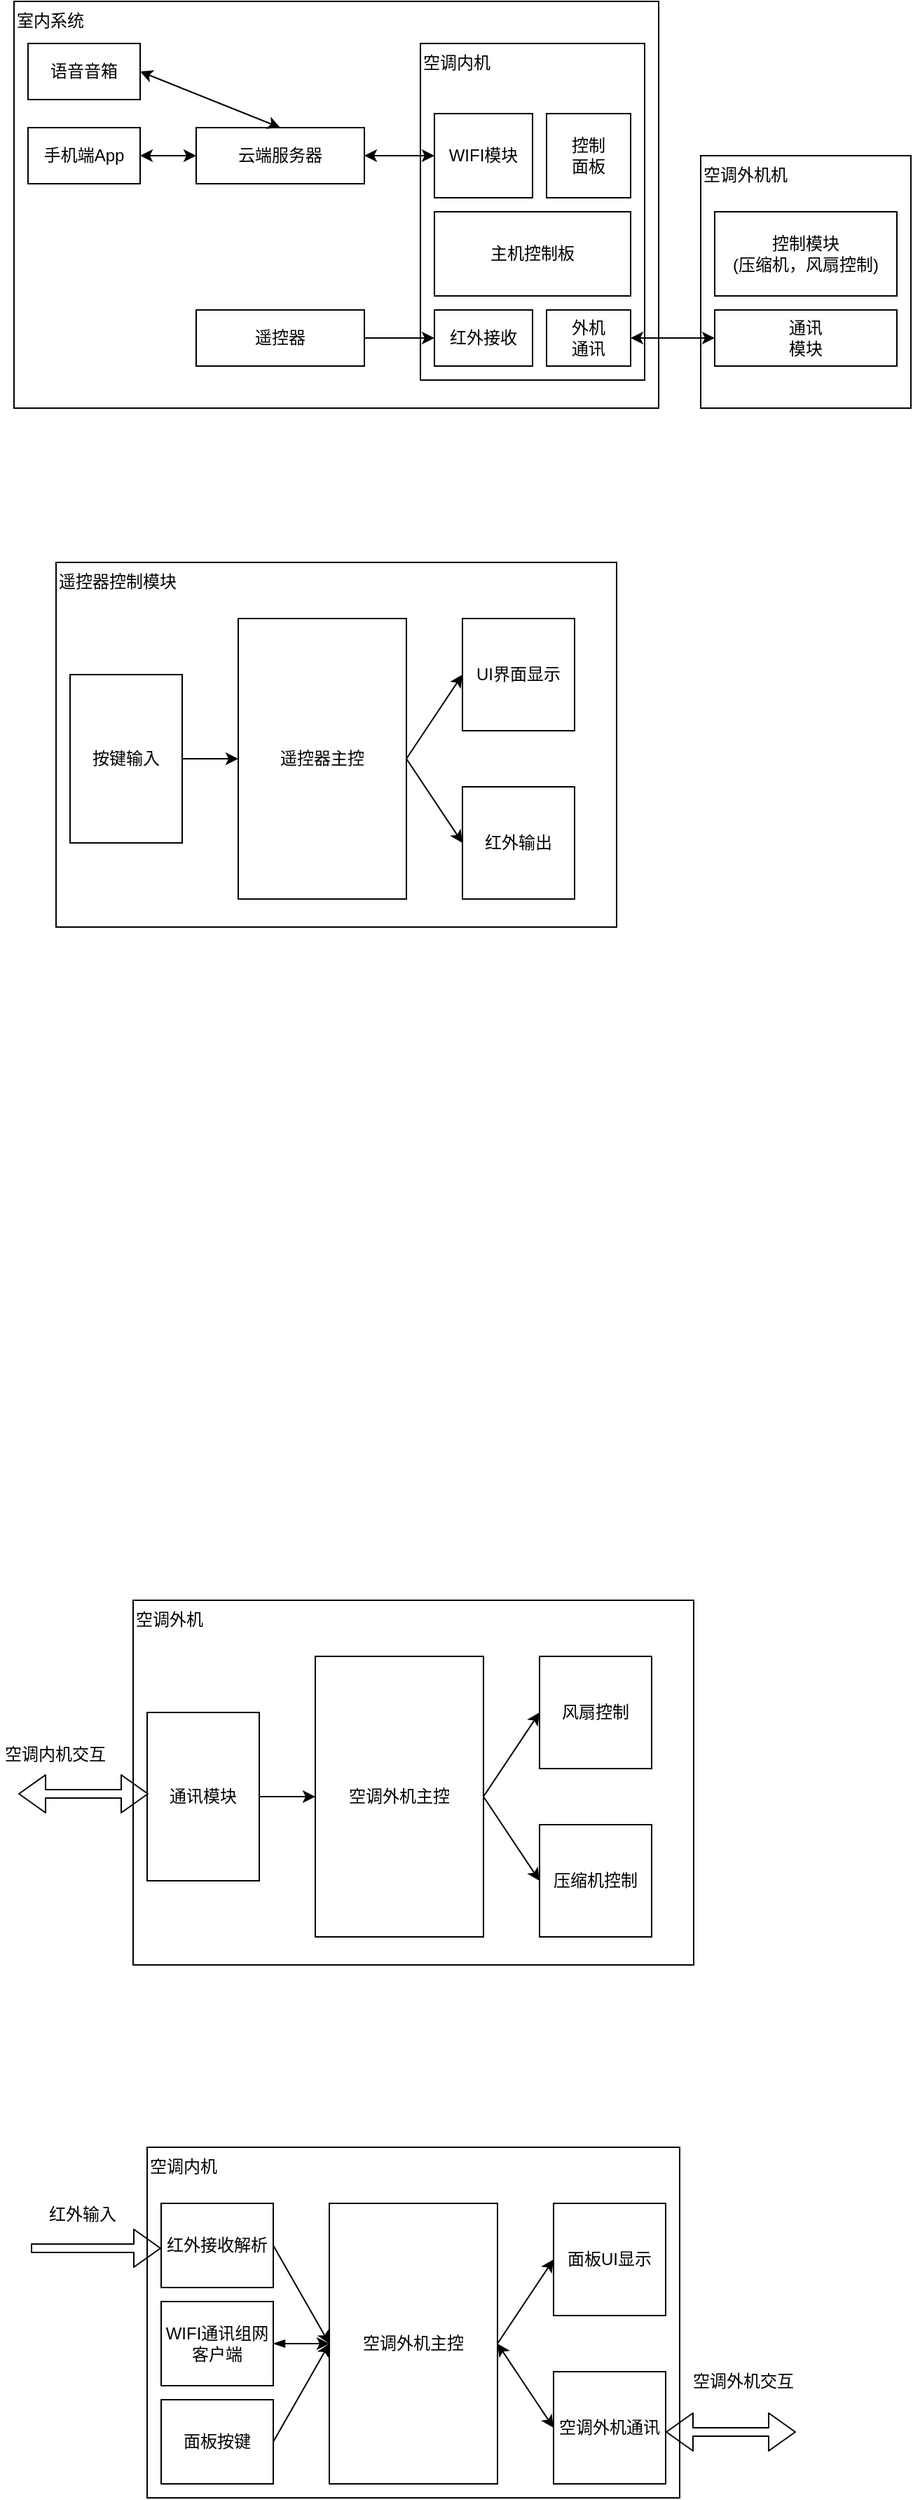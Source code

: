 <mxfile>
    <diagram id="rQunGOh2trCgD830Ix4a" name="example">
        <mxGraphModel dx="960" dy="308" grid="1" gridSize="10" guides="1" tooltips="1" connect="1" arrows="1" fold="1" page="1" pageScale="1" pageWidth="850" pageHeight="1100" math="0" shadow="0">
            <root>
                <mxCell id="0"/>
                <mxCell id="1" parent="0"/>
                <mxCell id="2" value="遥控器控制模块" style="rounded=0;whiteSpace=wrap;html=1;align=left;verticalAlign=top;" parent="1" vertex="1">
                    <mxGeometry x="150" y="440" width="400" height="260" as="geometry"/>
                </mxCell>
                <mxCell id="3" value="室内系统" style="rounded=0;whiteSpace=wrap;html=1;align=left;verticalAlign=top;" parent="1" vertex="1">
                    <mxGeometry x="120" y="40" width="460" height="290" as="geometry"/>
                </mxCell>
                <mxCell id="4" value="空调内机" style="rounded=0;whiteSpace=wrap;html=1;align=left;horizontal=1;verticalAlign=top;" parent="1" vertex="1">
                    <mxGeometry x="410" y="70" width="160" height="240" as="geometry"/>
                </mxCell>
                <mxCell id="5" value="遥控器" style="rounded=0;whiteSpace=wrap;html=1;" parent="1" vertex="1">
                    <mxGeometry x="250" y="260" width="120" height="40" as="geometry"/>
                </mxCell>
                <mxCell id="6" style="edgeStyle=none;html=1;entryX=0;entryY=0.5;entryDx=0;entryDy=0;exitX=1;exitY=0.5;exitDx=0;exitDy=0;startArrow=classic;startFill=1;" parent="1" source="7" target="9" edge="1">
                    <mxGeometry relative="1" as="geometry"/>
                </mxCell>
                <mxCell id="7" value="手机端App" style="rounded=0;whiteSpace=wrap;html=1;" parent="1" vertex="1">
                    <mxGeometry x="130" y="130" width="80" height="40" as="geometry"/>
                </mxCell>
                <mxCell id="8" style="edgeStyle=none;html=1;entryX=0;entryY=0.5;entryDx=0;entryDy=0;exitX=1;exitY=0.5;exitDx=0;exitDy=0;startArrow=classic;startFill=1;" parent="1" source="9" target="13" edge="1">
                    <mxGeometry relative="1" as="geometry"/>
                </mxCell>
                <mxCell id="9" value="云端服务器" style="rounded=0;whiteSpace=wrap;html=1;" parent="1" vertex="1">
                    <mxGeometry x="250" y="130" width="120" height="40" as="geometry"/>
                </mxCell>
                <mxCell id="10" value="" style="endArrow=classic;html=1;exitX=1;exitY=0.5;exitDx=0;exitDy=0;" parent="1" source="5" target="14" edge="1">
                    <mxGeometry width="50" height="50" relative="1" as="geometry">
                        <mxPoint x="330" y="410" as="sourcePoint"/>
                        <mxPoint x="380" y="360" as="targetPoint"/>
                    </mxGeometry>
                </mxCell>
                <mxCell id="11" value="主机控制板" style="rounded=0;whiteSpace=wrap;html=1;" parent="1" vertex="1">
                    <mxGeometry x="420" y="190" width="140" height="60" as="geometry"/>
                </mxCell>
                <mxCell id="12" value="控制&lt;div&gt;面板&lt;/div&gt;" style="rounded=0;whiteSpace=wrap;html=1;" parent="1" vertex="1">
                    <mxGeometry x="500" y="120" width="60" height="60" as="geometry"/>
                </mxCell>
                <mxCell id="13" value="WIFI模块" style="rounded=0;whiteSpace=wrap;html=1;" parent="1" vertex="1">
                    <mxGeometry x="420" y="120" width="70" height="60" as="geometry"/>
                </mxCell>
                <mxCell id="14" value="红外接收" style="rounded=0;whiteSpace=wrap;html=1;" parent="1" vertex="1">
                    <mxGeometry x="420" y="260" width="70" height="40" as="geometry"/>
                </mxCell>
                <mxCell id="15" value="外机&lt;div&gt;通讯&lt;/div&gt;" style="rounded=0;whiteSpace=wrap;html=1;" parent="1" vertex="1">
                    <mxGeometry x="500" y="260" width="60" height="40" as="geometry"/>
                </mxCell>
                <mxCell id="16" style="edgeStyle=none;html=1;entryX=0.5;entryY=0;entryDx=0;entryDy=0;exitX=1;exitY=0.5;exitDx=0;exitDy=0;startArrow=classic;startFill=1;" parent="1" source="17" target="9" edge="1">
                    <mxGeometry relative="1" as="geometry"/>
                </mxCell>
                <mxCell id="17" value="语音音箱" style="rounded=0;whiteSpace=wrap;html=1;" parent="1" vertex="1">
                    <mxGeometry x="130" y="70" width="80" height="40" as="geometry"/>
                </mxCell>
                <mxCell id="18" value="空调外机机" style="rounded=0;whiteSpace=wrap;html=1;align=left;horizontal=1;verticalAlign=top;" parent="1" vertex="1">
                    <mxGeometry x="610" y="150" width="150" height="180" as="geometry"/>
                </mxCell>
                <mxCell id="19" value="&lt;div&gt;通讯&lt;/div&gt;&lt;div&gt;模块&lt;/div&gt;" style="rounded=0;whiteSpace=wrap;html=1;" parent="1" vertex="1">
                    <mxGeometry x="620" y="260" width="130" height="40" as="geometry"/>
                </mxCell>
                <mxCell id="20" value="&lt;div&gt;控制模块&lt;/div&gt;&lt;div&gt;(压缩机，风扇控制)&lt;/div&gt;" style="rounded=0;whiteSpace=wrap;html=1;" parent="1" vertex="1">
                    <mxGeometry x="620" y="190" width="130" height="60" as="geometry"/>
                </mxCell>
                <mxCell id="21" value="" style="endArrow=classic;startArrow=classic;html=1;entryX=0;entryY=0.5;entryDx=0;entryDy=0;exitX=1;exitY=0.5;exitDx=0;exitDy=0;" parent="1" source="15" target="19" edge="1">
                    <mxGeometry width="50" height="50" relative="1" as="geometry">
                        <mxPoint x="460" y="310" as="sourcePoint"/>
                        <mxPoint x="510" y="260" as="targetPoint"/>
                    </mxGeometry>
                </mxCell>
                <mxCell id="22" style="edgeStyle=none;html=1;entryX=0;entryY=0.5;entryDx=0;entryDy=0;exitX=1;exitY=0.5;exitDx=0;exitDy=0;" parent="1" source="24" target="25" edge="1">
                    <mxGeometry relative="1" as="geometry"/>
                </mxCell>
                <mxCell id="23" style="edgeStyle=none;html=1;exitX=1;exitY=0.5;exitDx=0;exitDy=0;entryX=0;entryY=0.5;entryDx=0;entryDy=0;" parent="1" source="24" target="26" edge="1">
                    <mxGeometry relative="1" as="geometry"/>
                </mxCell>
                <mxCell id="24" value="遥控器主控" style="rounded=0;whiteSpace=wrap;html=1;" parent="1" vertex="1">
                    <mxGeometry x="280" y="480" width="120" height="200" as="geometry"/>
                </mxCell>
                <mxCell id="25" value="UI界面显示" style="rounded=0;whiteSpace=wrap;html=1;" parent="1" vertex="1">
                    <mxGeometry x="440" y="480" width="80" height="80" as="geometry"/>
                </mxCell>
                <mxCell id="26" value="红外输出" style="rounded=0;whiteSpace=wrap;html=1;" parent="1" vertex="1">
                    <mxGeometry x="440" y="600" width="80" height="80" as="geometry"/>
                </mxCell>
                <mxCell id="27" style="edgeStyle=none;html=1;" parent="1" source="28" target="24" edge="1">
                    <mxGeometry relative="1" as="geometry"/>
                </mxCell>
                <mxCell id="28" value="按键输入" style="rounded=0;whiteSpace=wrap;html=1;" parent="1" vertex="1">
                    <mxGeometry x="160" y="520" width="80" height="120" as="geometry"/>
                </mxCell>
                <mxCell id="29" value="空调外机" style="rounded=0;whiteSpace=wrap;html=1;align=left;verticalAlign=top;" parent="1" vertex="1">
                    <mxGeometry x="205" y="1180" width="400" height="260" as="geometry"/>
                </mxCell>
                <mxCell id="30" style="edgeStyle=none;html=1;entryX=0;entryY=0.5;entryDx=0;entryDy=0;exitX=1;exitY=0.5;exitDx=0;exitDy=0;" parent="1" source="32" target="33" edge="1">
                    <mxGeometry relative="1" as="geometry"/>
                </mxCell>
                <mxCell id="31" style="edgeStyle=none;html=1;exitX=1;exitY=0.5;exitDx=0;exitDy=0;entryX=0;entryY=0.5;entryDx=0;entryDy=0;" parent="1" source="32" target="34" edge="1">
                    <mxGeometry relative="1" as="geometry"/>
                </mxCell>
                <mxCell id="32" value="空调外机主控" style="rounded=0;whiteSpace=wrap;html=1;" parent="1" vertex="1">
                    <mxGeometry x="335" y="1220" width="120" height="200" as="geometry"/>
                </mxCell>
                <mxCell id="33" value="风扇控制" style="rounded=0;whiteSpace=wrap;html=1;" parent="1" vertex="1">
                    <mxGeometry x="495" y="1220" width="80" height="80" as="geometry"/>
                </mxCell>
                <mxCell id="34" value="压缩机控制" style="rounded=0;whiteSpace=wrap;html=1;" parent="1" vertex="1">
                    <mxGeometry x="495" y="1340" width="80" height="80" as="geometry"/>
                </mxCell>
                <mxCell id="35" style="edgeStyle=none;html=1;" parent="1" source="36" target="32" edge="1">
                    <mxGeometry relative="1" as="geometry"/>
                </mxCell>
                <mxCell id="36" value="通讯模块" style="rounded=0;whiteSpace=wrap;html=1;" parent="1" vertex="1">
                    <mxGeometry x="215" y="1260" width="80" height="120" as="geometry"/>
                </mxCell>
                <mxCell id="37" value="空调内机" style="rounded=0;whiteSpace=wrap;html=1;align=left;verticalAlign=top;" parent="1" vertex="1">
                    <mxGeometry x="215" y="1570" width="380" height="250" as="geometry"/>
                </mxCell>
                <mxCell id="38" style="edgeStyle=none;html=1;entryX=1;entryY=0.5;entryDx=0;entryDy=0;exitX=0;exitY=0.5;exitDx=0;exitDy=0;startArrow=classic;startFill=1;endArrow=none;endFill=0;" parent="1" source="41" target="42" edge="1">
                    <mxGeometry relative="1" as="geometry"/>
                </mxCell>
                <mxCell id="39" style="edgeStyle=none;html=1;exitX=1;exitY=0.5;exitDx=0;exitDy=0;entryX=0;entryY=0.5;entryDx=0;entryDy=0;startArrow=classic;startFill=1;" parent="1" source="41" target="43" edge="1">
                    <mxGeometry relative="1" as="geometry"/>
                </mxCell>
                <mxCell id="40" style="edgeStyle=none;html=1;entryX=0;entryY=0.5;entryDx=0;entryDy=0;" parent="1" target="48" edge="1">
                    <mxGeometry relative="1" as="geometry">
                        <mxPoint x="465" y="1710" as="sourcePoint"/>
                    </mxGeometry>
                </mxCell>
                <mxCell id="41" value="空调外机主控" style="rounded=0;whiteSpace=wrap;html=1;" parent="1" vertex="1">
                    <mxGeometry x="345" y="1610" width="120" height="200" as="geometry"/>
                </mxCell>
                <mxCell id="42" value="红外接收解析" style="rounded=0;whiteSpace=wrap;html=1;" parent="1" vertex="1">
                    <mxGeometry x="225" y="1610" width="80" height="60" as="geometry"/>
                </mxCell>
                <mxCell id="43" value="空调外机通讯" style="rounded=0;whiteSpace=wrap;html=1;" parent="1" vertex="1">
                    <mxGeometry x="505" y="1730" width="80" height="80" as="geometry"/>
                </mxCell>
                <mxCell id="44" style="edgeStyle=none;html=1;entryX=0;entryY=0.5;entryDx=0;entryDy=0;startArrow=blockThin;startFill=1;" parent="1" source="45" target="41" edge="1">
                    <mxGeometry relative="1" as="geometry"/>
                </mxCell>
                <mxCell id="45" value="WIFI通讯组网客户端" style="rounded=0;whiteSpace=wrap;html=1;" parent="1" vertex="1">
                    <mxGeometry x="225" y="1680" width="80" height="60" as="geometry"/>
                </mxCell>
                <mxCell id="46" style="edgeStyle=none;html=1;entryX=0;entryY=0.5;entryDx=0;entryDy=0;exitX=1;exitY=0.5;exitDx=0;exitDy=0;" parent="1" source="47" target="41" edge="1">
                    <mxGeometry relative="1" as="geometry"/>
                </mxCell>
                <mxCell id="47" value="面板按键" style="rounded=0;whiteSpace=wrap;html=1;" parent="1" vertex="1">
                    <mxGeometry x="225" y="1750" width="80" height="60" as="geometry"/>
                </mxCell>
                <mxCell id="48" value="面板UI显示" style="rounded=0;whiteSpace=wrap;html=1;" parent="1" vertex="1">
                    <mxGeometry x="505" y="1610" width="80" height="80" as="geometry"/>
                </mxCell>
                <mxCell id="49" value="" style="shape=flexArrow;endArrow=classic;startArrow=classic;html=1;width=6;" parent="1" edge="1">
                    <mxGeometry width="100" height="100" relative="1" as="geometry">
                        <mxPoint x="123" y="1318" as="sourcePoint"/>
                        <mxPoint x="216" y="1318" as="targetPoint"/>
                    </mxGeometry>
                </mxCell>
                <mxCell id="50" value="空调内机交互" style="text;html=1;align=center;verticalAlign=middle;whiteSpace=wrap;rounded=0;" parent="1" vertex="1">
                    <mxGeometry x="110" y="1275" width="79" height="30" as="geometry"/>
                </mxCell>
                <mxCell id="51" value="" style="shape=flexArrow;endArrow=classic;startArrow=none;html=1;width=6;startFill=0;" parent="1" edge="1">
                    <mxGeometry width="100" height="100" relative="1" as="geometry">
                        <mxPoint x="132" y="1642" as="sourcePoint"/>
                        <mxPoint x="225" y="1642" as="targetPoint"/>
                    </mxGeometry>
                </mxCell>
                <mxCell id="52" value="红外输入" style="text;html=1;align=center;verticalAlign=middle;whiteSpace=wrap;rounded=0;" parent="1" vertex="1">
                    <mxGeometry x="139" y="1603" width="60" height="30" as="geometry"/>
                </mxCell>
                <mxCell id="53" value="" style="shape=flexArrow;endArrow=classic;startArrow=classic;html=1;width=6;" parent="1" edge="1">
                    <mxGeometry width="100" height="100" relative="1" as="geometry">
                        <mxPoint x="585" y="1773" as="sourcePoint"/>
                        <mxPoint x="678" y="1773" as="targetPoint"/>
                    </mxGeometry>
                </mxCell>
                <mxCell id="54" value="空调外机交互" style="text;html=1;align=center;verticalAlign=middle;whiteSpace=wrap;rounded=0;" parent="1" vertex="1">
                    <mxGeometry x="601" y="1722" width="79" height="30" as="geometry"/>
                </mxCell>
            </root>
        </mxGraphModel>
    </diagram>
    <diagram id="8LIeb_9deH-BiA1It6eW" name="modbus">
        <mxGraphModel dx="1050" dy="-303" grid="1" gridSize="10" guides="1" tooltips="1" connect="1" arrows="1" fold="1" page="1" pageScale="1" pageWidth="850" pageHeight="1100" math="0" shadow="0">
            <root>
                <mxCell id="0"/>
                <mxCell id="1" parent="0"/>
                <mxCell id="wFoNoF2azF-VqJE6fyD9-1" value="" style="rounded=0;whiteSpace=wrap;html=1;" parent="1" vertex="1">
                    <mxGeometry x="200" y="1340" width="450" height="390" as="geometry"/>
                </mxCell>
                <mxCell id="wFoNoF2azF-VqJE6fyD9-2" style="edgeStyle=none;html=1;exitX=0.25;exitY=1;exitDx=0;exitDy=0;entryX=0.25;entryY=0;entryDx=0;entryDy=0;" parent="1" source="wFoNoF2azF-VqJE6fyD9-3" target="wFoNoF2azF-VqJE6fyD9-6" edge="1">
                    <mxGeometry relative="1" as="geometry"/>
                </mxCell>
                <mxCell id="wFoNoF2azF-VqJE6fyD9-3" value="Modbus App&lt;div&gt;（寄存器管理)&lt;/div&gt;" style="rounded=0;whiteSpace=wrap;html=1;" parent="1" vertex="1">
                    <mxGeometry x="250" y="1410" width="120" height="60" as="geometry"/>
                </mxCell>
                <mxCell id="wFoNoF2azF-VqJE6fyD9-4" style="edgeStyle=none;html=1;exitX=0.25;exitY=1;exitDx=0;exitDy=0;entryX=0.25;entryY=0;entryDx=0;entryDy=0;" parent="1" source="wFoNoF2azF-VqJE6fyD9-6" target="wFoNoF2azF-VqJE6fyD9-9" edge="1">
                    <mxGeometry relative="1" as="geometry"/>
                </mxCell>
                <mxCell id="wFoNoF2azF-VqJE6fyD9-5" style="edgeStyle=none;html=1;exitX=0.75;exitY=0;exitDx=0;exitDy=0;entryX=0.75;entryY=1;entryDx=0;entryDy=0;" parent="1" source="wFoNoF2azF-VqJE6fyD9-6" target="wFoNoF2azF-VqJE6fyD9-3" edge="1">
                    <mxGeometry relative="1" as="geometry">
                        <mxPoint x="342" y="1491" as="targetPoint"/>
                    </mxGeometry>
                </mxCell>
                <mxCell id="wFoNoF2azF-VqJE6fyD9-6" value="Modbus协议层" style="rounded=0;whiteSpace=wrap;html=1;" parent="1" vertex="1">
                    <mxGeometry x="250" y="1530" width="120" height="60" as="geometry"/>
                </mxCell>
                <mxCell id="wFoNoF2azF-VqJE6fyD9-7" style="edgeStyle=none;html=1;exitX=1;exitY=0.75;exitDx=0;exitDy=0;entryX=0;entryY=0.75;entryDx=0;entryDy=0;" parent="1" source="wFoNoF2azF-VqJE6fyD9-9" target="wFoNoF2azF-VqJE6fyD9-18" edge="1">
                    <mxGeometry relative="1" as="geometry"/>
                </mxCell>
                <mxCell id="wFoNoF2azF-VqJE6fyD9-8" style="edgeStyle=none;html=1;exitX=0.75;exitY=0;exitDx=0;exitDy=0;entryX=0.75;entryY=1;entryDx=0;entryDy=0;" parent="1" source="wFoNoF2azF-VqJE6fyD9-9" target="wFoNoF2azF-VqJE6fyD9-6" edge="1">
                    <mxGeometry relative="1" as="geometry"/>
                </mxCell>
                <mxCell id="wFoNoF2azF-VqJE6fyD9-9" value="Modbus物理层&lt;div&gt;(Port Interface tcp/serial)&lt;/div&gt;" style="rounded=0;whiteSpace=wrap;html=1;" parent="1" vertex="1">
                    <mxGeometry x="250" y="1648" width="120" height="60" as="geometry"/>
                </mxCell>
                <mxCell id="wFoNoF2azF-VqJE6fyD9-10" value="Master" style="text;html=1;align=center;verticalAlign=middle;whiteSpace=wrap;rounded=0;" parent="1" vertex="1">
                    <mxGeometry x="267" y="1380" width="73" height="30" as="geometry"/>
                </mxCell>
                <mxCell id="wFoNoF2azF-VqJE6fyD9-11" style="edgeStyle=none;html=1;exitX=0.25;exitY=1;exitDx=0;exitDy=0;entryX=0.25;entryY=0;entryDx=0;entryDy=0;" parent="1" source="wFoNoF2azF-VqJE6fyD9-12" target="wFoNoF2azF-VqJE6fyD9-15" edge="1">
                    <mxGeometry relative="1" as="geometry"/>
                </mxCell>
                <mxCell id="wFoNoF2azF-VqJE6fyD9-12" value="Modbus App&lt;div&gt;（寄存器读写)&lt;/div&gt;" style="rounded=0;whiteSpace=wrap;html=1;" parent="1" vertex="1">
                    <mxGeometry x="490" y="1410" width="120" height="60" as="geometry"/>
                </mxCell>
                <mxCell id="wFoNoF2azF-VqJE6fyD9-13" style="edgeStyle=none;html=1;exitX=0.75;exitY=0;exitDx=0;exitDy=0;entryX=0.75;entryY=1;entryDx=0;entryDy=0;" parent="1" source="wFoNoF2azF-VqJE6fyD9-15" target="wFoNoF2azF-VqJE6fyD9-12" edge="1">
                    <mxGeometry relative="1" as="geometry"/>
                </mxCell>
                <mxCell id="wFoNoF2azF-VqJE6fyD9-14" style="edgeStyle=none;html=1;exitX=0.25;exitY=1;exitDx=0;exitDy=0;entryX=0.25;entryY=0;entryDx=0;entryDy=0;" parent="1" source="wFoNoF2azF-VqJE6fyD9-15" target="wFoNoF2azF-VqJE6fyD9-18" edge="1">
                    <mxGeometry relative="1" as="geometry"/>
                </mxCell>
                <mxCell id="wFoNoF2azF-VqJE6fyD9-15" value="Modbus协议层" style="rounded=0;whiteSpace=wrap;html=1;" parent="1" vertex="1">
                    <mxGeometry x="490" y="1530" width="120" height="60" as="geometry"/>
                </mxCell>
                <mxCell id="wFoNoF2azF-VqJE6fyD9-16" style="edgeStyle=none;html=1;exitX=0.75;exitY=0;exitDx=0;exitDy=0;entryX=0.75;entryY=1;entryDx=0;entryDy=0;" parent="1" source="wFoNoF2azF-VqJE6fyD9-18" target="wFoNoF2azF-VqJE6fyD9-15" edge="1">
                    <mxGeometry relative="1" as="geometry"/>
                </mxCell>
                <mxCell id="wFoNoF2azF-VqJE6fyD9-17" style="edgeStyle=none;html=1;exitX=0;exitY=0.25;exitDx=0;exitDy=0;entryX=1;entryY=0.25;entryDx=0;entryDy=0;" parent="1" source="wFoNoF2azF-VqJE6fyD9-18" target="wFoNoF2azF-VqJE6fyD9-9" edge="1">
                    <mxGeometry relative="1" as="geometry"/>
                </mxCell>
                <mxCell id="wFoNoF2azF-VqJE6fyD9-18" value="&lt;span style=&quot;color: rgb(0, 0, 0);&quot;&gt;Modbus物理层&lt;/span&gt;&lt;div&gt;(Port Interface tcp/serial)&lt;/div&gt;" style="rounded=0;whiteSpace=wrap;html=1;" parent="1" vertex="1">
                    <mxGeometry x="490" y="1648" width="120" height="60" as="geometry"/>
                </mxCell>
                <mxCell id="wFoNoF2azF-VqJE6fyD9-19" value="Slave" style="text;html=1;align=center;verticalAlign=middle;whiteSpace=wrap;rounded=0;" parent="1" vertex="1">
                    <mxGeometry x="517" y="1380" width="73" height="30" as="geometry"/>
                </mxCell>
                <mxCell id="wFoNoF2azF-VqJE6fyD9-20" value="请求" style="text;html=1;align=center;verticalAlign=middle;whiteSpace=wrap;rounded=0;" parent="1" vertex="1">
                    <mxGeometry x="400" y="1699" width="60" height="30" as="geometry"/>
                </mxCell>
                <mxCell id="wFoNoF2azF-VqJE6fyD9-21" value="响应" style="text;html=1;align=center;verticalAlign=middle;whiteSpace=wrap;rounded=0;" parent="1" vertex="1">
                    <mxGeometry x="400" y="1630" width="60" height="30" as="geometry"/>
                </mxCell>
                <mxCell id="wFoNoF2azF-VqJE6fyD9-22" value="" style="endArrow=classic;startArrow=classic;html=1;exitX=1;exitY=0.5;exitDx=0;exitDy=0;entryX=0;entryY=0.5;entryDx=0;entryDy=0;dashed=1;" parent="1" source="wFoNoF2azF-VqJE6fyD9-3" target="wFoNoF2azF-VqJE6fyD9-12" edge="1">
                    <mxGeometry width="50" height="50" relative="1" as="geometry">
                        <mxPoint x="380" y="1490" as="sourcePoint"/>
                        <mxPoint x="430" y="1440" as="targetPoint"/>
                    </mxGeometry>
                </mxCell>
                <mxCell id="wFoNoF2azF-VqJE6fyD9-23" value="" style="endArrow=classic;startArrow=classic;html=1;exitX=1;exitY=0.5;exitDx=0;exitDy=0;entryX=0;entryY=0.5;entryDx=0;entryDy=0;dashed=1;" parent="1" source="wFoNoF2azF-VqJE6fyD9-6" target="wFoNoF2azF-VqJE6fyD9-15" edge="1">
                    <mxGeometry width="50" height="50" relative="1" as="geometry">
                        <mxPoint x="380" y="1550" as="sourcePoint"/>
                        <mxPoint x="430" y="1500" as="targetPoint"/>
                    </mxGeometry>
                </mxCell>
                <mxCell id="wFoNoF2azF-VqJE6fyD9-24" value="Modbus Protocol" style="text;html=1;align=center;verticalAlign=middle;whiteSpace=wrap;rounded=0;" parent="1" vertex="1">
                    <mxGeometry x="224" y="1350" width="96" height="30" as="geometry"/>
                </mxCell>
            </root>
        </mxGraphModel>
    </diagram>
    <diagram id="KFOr8yWnvON_YhqA-iaw" name="cmake">
        <mxGraphModel dx="1050" dy="-1403" grid="1" gridSize="10" guides="1" tooltips="1" connect="1" arrows="1" fold="1" page="1" pageScale="1" pageWidth="850" pageHeight="1100" math="0" shadow="0">
            <root>
                <mxCell id="0"/>
                <mxCell id="1" parent="0"/>
                <mxCell id="aP1XNpO3V9rBP5sUO6so-1" value="" style="rounded=0;whiteSpace=wrap;html=1;" parent="1" vertex="1">
                    <mxGeometry x="160" y="2480" width="506" height="270" as="geometry"/>
                </mxCell>
                <mxCell id="aP1XNpO3V9rBP5sUO6so-2" style="edgeStyle=none;html=1;exitX=1;exitY=0.25;exitDx=0;exitDy=0;" parent="1" source="aP1XNpO3V9rBP5sUO6so-3" target="aP1XNpO3V9rBP5sUO6so-5" edge="1">
                    <mxGeometry relative="1" as="geometry"/>
                </mxCell>
                <mxCell id="aP1XNpO3V9rBP5sUO6so-3" value="项目工程" style="rounded=0;whiteSpace=wrap;html=1;" parent="1" vertex="1">
                    <mxGeometry x="186" y="2530" width="80" height="200" as="geometry"/>
                </mxCell>
                <mxCell id="aP1XNpO3V9rBP5sUO6so-4" style="edgeStyle=none;html=1;exitX=0.5;exitY=1;exitDx=0;exitDy=0;entryX=0.5;entryY=0;entryDx=0;entryDy=0;" parent="1" source="aP1XNpO3V9rBP5sUO6so-5" target="aP1XNpO3V9rBP5sUO6so-7" edge="1">
                    <mxGeometry relative="1" as="geometry"/>
                </mxCell>
                <mxCell id="aP1XNpO3V9rBP5sUO6so-5" value="cmake" style="rounded=0;whiteSpace=wrap;html=1;" parent="1" vertex="1">
                    <mxGeometry x="376" y="2560" width="80" height="40" as="geometry"/>
                </mxCell>
                <mxCell id="aP1XNpO3V9rBP5sUO6so-6" style="edgeStyle=none;html=1;entryX=0;entryY=0.5;entryDx=0;entryDy=0;" parent="1" source="aP1XNpO3V9rBP5sUO6so-7" target="aP1XNpO3V9rBP5sUO6so-8" edge="1">
                    <mxGeometry relative="1" as="geometry"/>
                </mxCell>
                <mxCell id="aP1XNpO3V9rBP5sUO6so-7" value="Makefile" style="rounded=0;whiteSpace=wrap;html=1;" parent="1" vertex="1">
                    <mxGeometry x="376" y="2660" width="80" height="40" as="geometry"/>
                </mxCell>
                <mxCell id="aP1XNpO3V9rBP5sUO6so-8" value="目标文件" style="rounded=0;whiteSpace=wrap;html=1;" parent="1" vertex="1">
                    <mxGeometry x="566" y="2660" width="80" height="40" as="geometry"/>
                </mxCell>
                <mxCell id="aP1XNpO3V9rBP5sUO6so-9" style="edgeStyle=none;html=1;exitX=1;exitY=0.75;exitDx=0;exitDy=0;entryX=0;entryY=0.5;entryDx=0;entryDy=0;" parent="1" source="aP1XNpO3V9rBP5sUO6so-3" target="aP1XNpO3V9rBP5sUO6so-7" edge="1">
                    <mxGeometry relative="1" as="geometry"/>
                </mxCell>
                <mxCell id="aP1XNpO3V9rBP5sUO6so-10" value="CMakeLists.txt" style="text;html=1;align=center;verticalAlign=middle;whiteSpace=wrap;rounded=0;" parent="1" vertex="1">
                    <mxGeometry x="266" y="2550" width="100" height="30" as="geometry"/>
                </mxCell>
                <mxCell id="aP1XNpO3V9rBP5sUO6so-11" value="make" style="text;html=1;align=center;verticalAlign=middle;whiteSpace=wrap;rounded=0;" parent="1" vertex="1">
                    <mxGeometry x="462" y="2650" width="100" height="30" as="geometry"/>
                </mxCell>
                <mxCell id="aP1XNpO3V9rBP5sUO6so-12" value="cmake执行流程" style="text;html=1;align=center;verticalAlign=middle;whiteSpace=wrap;rounded=0;" parent="1" vertex="1">
                    <mxGeometry x="176" y="2490" width="120" height="30" as="geometry"/>
                </mxCell>
            </root>
        </mxGraphModel>
    </diagram>
    <diagram id="KINSO4PWbyV_uBs-Aze6" name="mqtt">
        <mxGraphModel dx="1050" dy="-1403" grid="1" gridSize="10" guides="1" tooltips="1" connect="1" arrows="1" fold="1" page="1" pageScale="1" pageWidth="850" pageHeight="1100" math="0" shadow="0">
            <root>
                <mxCell id="0"/>
                <mxCell id="1" parent="0"/>
                <mxCell id="yj7PwbewL_6WQBG8S4sZ-1" value="" style="rounded=0;whiteSpace=wrap;html=1;" parent="1" vertex="1">
                    <mxGeometry x="160" y="2360" width="520" height="210" as="geometry"/>
                </mxCell>
                <mxCell id="yj7PwbewL_6WQBG8S4sZ-2" value="Mosquitto Server&lt;div&gt;(MQTT Broker)&lt;/div&gt;" style="rounded=0;whiteSpace=wrap;html=1;" parent="1" vertex="1">
                    <mxGeometry x="360" y="2420" width="120" height="80" as="geometry"/>
                </mxCell>
                <mxCell id="yj7PwbewL_6WQBG8S4sZ-3" value="temperature sensor" style="rounded=0;whiteSpace=wrap;html=1;" parent="1" vertex="1">
                    <mxGeometry x="180" y="2440" width="80" height="40" as="geometry"/>
                </mxCell>
                <mxCell id="yj7PwbewL_6WQBG8S4sZ-4" value="" style="endArrow=classic;html=1;exitX=1;exitY=0.5;exitDx=0;exitDy=0;entryX=0;entryY=0.5;entryDx=0;entryDy=0;" parent="1" source="yj7PwbewL_6WQBG8S4sZ-3" target="yj7PwbewL_6WQBG8S4sZ-2" edge="1">
                    <mxGeometry width="50" height="50" relative="1" as="geometry">
                        <mxPoint x="390" y="2580" as="sourcePoint"/>
                        <mxPoint x="440" y="2530" as="targetPoint"/>
                    </mxGeometry>
                </mxCell>
                <mxCell id="yj7PwbewL_6WQBG8S4sZ-5" value="publish&amp;nbsp;&lt;div&gt;/temp 27°&lt;/div&gt;" style="text;html=1;align=center;verticalAlign=middle;whiteSpace=wrap;rounded=0;" parent="1" vertex="1">
                    <mxGeometry x="270" y="2420" width="80" height="30" as="geometry"/>
                </mxCell>
                <mxCell id="yj7PwbewL_6WQBG8S4sZ-6" value="iphone" style="rounded=0;whiteSpace=wrap;html=1;" parent="1" vertex="1">
                    <mxGeometry x="600" y="2380" width="70" height="40" as="geometry"/>
                </mxCell>
                <mxCell id="yj7PwbewL_6WQBG8S4sZ-7" style="edgeStyle=none;html=1;entryX=1;entryY=0.75;entryDx=0;entryDy=0;exitX=0;exitY=0.5;exitDx=0;exitDy=0;" parent="1" source="yj7PwbewL_6WQBG8S4sZ-8" target="yj7PwbewL_6WQBG8S4sZ-2" edge="1">
                    <mxGeometry relative="1" as="geometry"/>
                </mxCell>
                <mxCell id="yj7PwbewL_6WQBG8S4sZ-8" value="PC" style="rounded=0;whiteSpace=wrap;html=1;" parent="1" vertex="1">
                    <mxGeometry x="600" y="2500" width="70" height="40" as="geometry"/>
                </mxCell>
                <mxCell id="yj7PwbewL_6WQBG8S4sZ-9" value="" style="endArrow=classic;html=1;exitX=-0.003;exitY=0.308;exitDx=0;exitDy=0;entryX=1;entryY=0.25;entryDx=0;entryDy=0;exitPerimeter=0;" parent="1" source="yj7PwbewL_6WQBG8S4sZ-6" target="yj7PwbewL_6WQBG8S4sZ-2" edge="1">
                    <mxGeometry width="50" height="50" relative="1" as="geometry">
                        <mxPoint x="490" y="2380" as="sourcePoint"/>
                        <mxPoint x="540" y="2330" as="targetPoint"/>
                    </mxGeometry>
                </mxCell>
                <mxCell id="yj7PwbewL_6WQBG8S4sZ-10" value="subscribe&lt;div&gt;/temp&lt;/div&gt;" style="text;html=1;align=center;verticalAlign=middle;whiteSpace=wrap;rounded=0;" parent="1" vertex="1">
                    <mxGeometry x="490" y="2390" width="60" height="30" as="geometry"/>
                </mxCell>
                <mxCell id="yj7PwbewL_6WQBG8S4sZ-11" value="subscribe&lt;div&gt;/temp&lt;/div&gt;" style="text;html=1;align=center;verticalAlign=middle;whiteSpace=wrap;rounded=0;" parent="1" vertex="1">
                    <mxGeometry x="520" y="2470" width="60" height="30" as="geometry"/>
                </mxCell>
                <mxCell id="yj7PwbewL_6WQBG8S4sZ-12" value="" style="endArrow=classic;html=1;exitX=1;exitY=0.871;exitDx=0;exitDy=0;exitPerimeter=0;entryX=0;entryY=0.75;entryDx=0;entryDy=0;dashed=1;" parent="1" source="yj7PwbewL_6WQBG8S4sZ-2" target="yj7PwbewL_6WQBG8S4sZ-8" edge="1">
                    <mxGeometry width="50" height="50" relative="1" as="geometry">
                        <mxPoint x="490" y="2560" as="sourcePoint"/>
                        <mxPoint x="540" y="2510" as="targetPoint"/>
                    </mxGeometry>
                </mxCell>
                <mxCell id="yj7PwbewL_6WQBG8S4sZ-13" value="publish" style="text;html=1;align=center;verticalAlign=middle;whiteSpace=wrap;rounded=0;" parent="1" vertex="1">
                    <mxGeometry x="500" y="2515" width="60" height="10" as="geometry"/>
                </mxCell>
                <mxCell id="yj7PwbewL_6WQBG8S4sZ-14" value="" style="endArrow=classic;html=1;exitX=0.997;exitY=0.358;exitDx=0;exitDy=0;exitPerimeter=0;entryX=0;entryY=0.5;entryDx=0;entryDy=0;dashed=1;" parent="1" source="yj7PwbewL_6WQBG8S4sZ-2" target="yj7PwbewL_6WQBG8S4sZ-6" edge="1">
                    <mxGeometry width="50" height="50" relative="1" as="geometry">
                        <mxPoint x="530" y="2420" as="sourcePoint"/>
                        <mxPoint x="580" y="2370" as="targetPoint"/>
                    </mxGeometry>
                </mxCell>
                <mxCell id="yj7PwbewL_6WQBG8S4sZ-15" value="publish" style="text;html=1;align=center;verticalAlign=middle;whiteSpace=wrap;rounded=0;" parent="1" vertex="1">
                    <mxGeometry x="500" y="2440" width="60" height="10" as="geometry"/>
                </mxCell>
            </root>
        </mxGraphModel>
    </diagram>
    <diagram id="qoWC_MqNWJSS20_I8zd3" name="fb">
        <mxGraphModel dx="917" dy="628" grid="1" gridSize="10" guides="1" tooltips="1" connect="1" arrows="1" fold="1" page="1" pageScale="1" pageWidth="850" pageHeight="1100" math="0" shadow="0">
            <root>
                <mxCell id="0"/>
                <mxCell id="1" parent="0"/>
                <mxCell id="2tz-jrLRBPpdeFKXUSCq-1" value="" style="rounded=0;whiteSpace=wrap;html=1;" vertex="1" parent="1">
                    <mxGeometry x="40" y="160" width="80" height="80" as="geometry"/>
                </mxCell>
                <mxCell id="2tz-jrLRBPpdeFKXUSCq-2" value="" style="rounded=0;whiteSpace=wrap;html=1;" vertex="1" parent="1">
                    <mxGeometry x="40" y="160" width="10" height="10" as="geometry"/>
                </mxCell>
                <mxCell id="2tz-jrLRBPpdeFKXUSCq-3" value="" style="rounded=0;whiteSpace=wrap;html=1;" vertex="1" parent="1">
                    <mxGeometry x="50" y="160" width="10" height="10" as="geometry"/>
                </mxCell>
                <mxCell id="2tz-jrLRBPpdeFKXUSCq-5" value="......" style="text;html=1;align=center;verticalAlign=bottom;whiteSpace=wrap;rounded=0;" vertex="1" parent="1">
                    <mxGeometry x="50" y="160" width="60" height="10" as="geometry"/>
                </mxCell>
                <mxCell id="2tz-jrLRBPpdeFKXUSCq-6" value="" style="rounded=0;whiteSpace=wrap;html=1;" vertex="1" parent="1">
                    <mxGeometry x="40" y="170" width="10" height="10" as="geometry"/>
                </mxCell>
                <mxCell id="2tz-jrLRBPpdeFKXUSCq-7" value="......" style="text;html=1;align=center;verticalAlign=bottom;whiteSpace=wrap;rounded=0;horizontal=0;" vertex="1" parent="1">
                    <mxGeometry x="40" y="185" width="10" height="30" as="geometry"/>
                </mxCell>
                <mxCell id="2tz-jrLRBPpdeFKXUSCq-9" value="" style="rounded=0;whiteSpace=wrap;html=1;" vertex="1" parent="1">
                    <mxGeometry x="25" y="120" width="40" height="10" as="geometry"/>
                </mxCell>
                <mxCell id="2tz-jrLRBPpdeFKXUSCq-10" value="" style="endArrow=classicThin;html=1;exitX=0;exitY=0;exitDx=0;exitDy=0;entryX=0;entryY=1;entryDx=0;entryDy=0;dashed=1;endFill=1;" edge="1" parent="1" source="2tz-jrLRBPpdeFKXUSCq-2" target="2tz-jrLRBPpdeFKXUSCq-9">
                    <mxGeometry width="50" height="50" relative="1" as="geometry">
                        <mxPoint x="230" y="190" as="sourcePoint"/>
                        <mxPoint x="280" y="140" as="targetPoint"/>
                    </mxGeometry>
                </mxCell>
                <mxCell id="2tz-jrLRBPpdeFKXUSCq-11" value="" style="endArrow=classicThin;html=1;entryX=1;entryY=1;entryDx=0;entryDy=0;dashed=1;endFill=1;" edge="1" parent="1" target="2tz-jrLRBPpdeFKXUSCq-9">
                    <mxGeometry width="50" height="50" relative="1" as="geometry">
                        <mxPoint x="50" y="160" as="sourcePoint"/>
                        <mxPoint x="100" y="110" as="targetPoint"/>
                    </mxGeometry>
                </mxCell>
                <mxCell id="2tz-jrLRBPpdeFKXUSCq-14" value="A" style="rounded=0;whiteSpace=wrap;html=1;strokeWidth=1;fontSize=10;" vertex="1" parent="1">
                    <mxGeometry x="25" y="120" width="10" height="10" as="geometry"/>
                </mxCell>
                <mxCell id="2tz-jrLRBPpdeFKXUSCq-15" value="R" style="rounded=0;whiteSpace=wrap;html=1;fontSize=10;" vertex="1" parent="1">
                    <mxGeometry x="35" y="120" width="10" height="10" as="geometry"/>
                </mxCell>
                <mxCell id="2tz-jrLRBPpdeFKXUSCq-16" value="G" style="rounded=0;whiteSpace=wrap;html=1;fontSize=10;" vertex="1" parent="1">
                    <mxGeometry x="45" y="120" width="10" height="10" as="geometry"/>
                </mxCell>
                <mxCell id="2tz-jrLRBPpdeFKXUSCq-17" value="B" style="rounded=0;whiteSpace=wrap;html=1;fontSize=10;" vertex="1" parent="1">
                    <mxGeometry x="55" y="120" width="10" height="10" as="geometry"/>
                </mxCell>
                <mxCell id="2tz-jrLRBPpdeFKXUSCq-18" value="屏幕显示" style="text;html=1;align=center;verticalAlign=middle;whiteSpace=wrap;rounded=0;" vertex="1" parent="1">
                    <mxGeometry x="50" y="185" width="60" height="30" as="geometry"/>
                </mxCell>
                <mxCell id="2tz-jrLRBPpdeFKXUSCq-20" value="每个像素点数据" style="text;html=1;align=center;verticalAlign=middle;whiteSpace=wrap;rounded=0;fontSize=6;" vertex="1" parent="1">
                    <mxGeometry x="22.5" y="110" width="45" height="10" as="geometry"/>
                </mxCell>
                <mxCell id="2tz-jrLRBPpdeFKXUSCq-22" style="edgeStyle=none;html=1;entryX=1;entryY=0.5;entryDx=0;entryDy=0;" edge="1" parent="1" source="2tz-jrLRBPpdeFKXUSCq-21" target="2tz-jrLRBPpdeFKXUSCq-1">
                    <mxGeometry relative="1" as="geometry"/>
                </mxCell>
                <mxCell id="2tz-jrLRBPpdeFKXUSCq-21" value="屏幕对应显存" style="rounded=0;whiteSpace=wrap;html=1;" vertex="1" parent="1">
                    <mxGeometry x="200" y="160" width="320" height="80" as="geometry"/>
                </mxCell>
            </root>
        </mxGraphModel>
    </diagram>
    <diagram id="z5-3WtcJ39gGfk_dhUpf" name="lvgl">
        <mxGraphModel dx="800" dy="664" grid="1" gridSize="10" guides="1" tooltips="1" connect="1" arrows="1" fold="1" page="1" pageScale="1" pageWidth="850" pageHeight="1100" math="0" shadow="0">
            <root>
                <mxCell id="0"/>
                <mxCell id="1" parent="0"/>
                <mxCell id="K6FDyAL2HQpZlwJv3CU7-16" value="" style="rounded=0;whiteSpace=wrap;html=1;dashed=1;" parent="1" vertex="1">
                    <mxGeometry x="70" y="110" width="400" height="360" as="geometry"/>
                </mxCell>
                <mxCell id="K6FDyAL2HQpZlwJv3CU7-12" style="edgeStyle=none;html=1;entryX=0.5;entryY=0;entryDx=0;entryDy=0;" parent="1" source="K6FDyAL2HQpZlwJv3CU7-1" target="K6FDyAL2HQpZlwJv3CU7-11" edge="1">
                    <mxGeometry relative="1" as="geometry"/>
                </mxCell>
                <mxCell id="K6FDyAL2HQpZlwJv3CU7-13" value="3.图像显示页&lt;div&gt;同时切换到缓存页&lt;/div&gt;" style="edgeLabel;html=1;align=left;verticalAlign=middle;resizable=0;points=[];" parent="K6FDyAL2HQpZlwJv3CU7-12" vertex="1" connectable="0">
                    <mxGeometry x="-0.3" y="2" relative="1" as="geometry">
                        <mxPoint x="-102" y="9" as="offset"/>
                    </mxGeometry>
                </mxCell>
                <mxCell id="K6FDyAL2HQpZlwJv3CU7-1" value="image_mmap" style="rounded=0;whiteSpace=wrap;html=1;" parent="1" vertex="1">
                    <mxGeometry x="335" y="150" width="110" height="70" as="geometry"/>
                </mxCell>
                <mxCell id="K6FDyAL2HQpZlwJv3CU7-9" style="edgeStyle=none;html=1;entryX=0.5;entryY=0;entryDx=0;entryDy=0;" parent="1" source="K6FDyAL2HQpZlwJv3CU7-2" target="K6FDyAL2HQpZlwJv3CU7-8" edge="1">
                    <mxGeometry relative="1" as="geometry"/>
                </mxCell>
                <mxCell id="K6FDyAL2HQpZlwJv3CU7-10" value="2.将缓存页切换到&lt;div&gt;图像显示页&lt;/div&gt;" style="edgeLabel;html=1;align=left;verticalAlign=middle;resizable=0;points=[];" parent="K6FDyAL2HQpZlwJv3CU7-9" vertex="1" connectable="0">
                    <mxGeometry x="-0.3" y="2" relative="1" as="geometry">
                        <mxPoint x="8" y="9" as="offset"/>
                    </mxGeometry>
                </mxCell>
                <mxCell id="K6FDyAL2HQpZlwJv3CU7-2" value="cache_mmap" style="rounded=0;whiteSpace=wrap;html=1;" parent="1" vertex="1">
                    <mxGeometry x="85" y="150" width="110" height="70" as="geometry"/>
                </mxCell>
                <mxCell id="K6FDyAL2HQpZlwJv3CU7-4" style="edgeStyle=none;html=1;entryX=0.5;entryY=0;entryDx=0;entryDy=0;exitX=0.5;exitY=1;exitDx=0;exitDy=0;" parent="1" source="K6FDyAL2HQpZlwJv3CU7-3" target="K6FDyAL2HQpZlwJv3CU7-2" edge="1">
                    <mxGeometry relative="1" as="geometry"/>
                </mxCell>
                <mxCell id="K6FDyAL2HQpZlwJv3CU7-5" value="1. 写入缓存页" style="edgeLabel;html=1;align=center;verticalAlign=middle;resizable=0;points=[];" parent="K6FDyAL2HQpZlwJv3CU7-4" vertex="1" connectable="0">
                    <mxGeometry x="-0.1" relative="1" as="geometry">
                        <mxPoint x="24" y="13" as="offset"/>
                    </mxGeometry>
                </mxCell>
                <mxCell id="K6FDyAL2HQpZlwJv3CU7-3" value="page_change_buffer" style="rounded=0;whiteSpace=wrap;html=1;" parent="1" vertex="1">
                    <mxGeometry x="195" y="30" width="130" height="60" as="geometry"/>
                </mxCell>
                <mxCell id="K6FDyAL2HQpZlwJv3CU7-8" value="&lt;span style=&quot;color: rgb(0, 0, 0);&quot;&gt;image_mmap&lt;/span&gt;" style="rounded=0;whiteSpace=wrap;html=1;" parent="1" vertex="1">
                    <mxGeometry x="85" y="280" width="110" height="70" as="geometry"/>
                </mxCell>
                <mxCell id="K6FDyAL2HQpZlwJv3CU7-11" value="&lt;span style=&quot;color: rgb(0, 0, 0);&quot;&gt;cache_mmap&lt;/span&gt;" style="rounded=0;whiteSpace=wrap;html=1;" parent="1" vertex="1">
                    <mxGeometry x="335" y="280" width="110" height="70" as="geometry"/>
                </mxCell>
                <mxCell id="K6FDyAL2HQpZlwJv3CU7-14" value="" style="endArrow=classic;html=1;entryX=0;entryY=0.5;entryDx=0;entryDy=0;" parent="1" source="K6FDyAL2HQpZlwJv3CU7-8" target="K6FDyAL2HQpZlwJv3CU7-11" edge="1">
                    <mxGeometry width="50" height="50" relative="1" as="geometry">
                        <mxPoint x="455" y="320" as="sourcePoint"/>
                        <mxPoint x="505" y="270" as="targetPoint"/>
                    </mxGeometry>
                </mxCell>
                <mxCell id="K6FDyAL2HQpZlwJv3CU7-15" value="4.拷贝图像页到缓存页，&lt;div&gt;保证一致&lt;/div&gt;" style="edgeLabel;html=1;align=left;verticalAlign=middle;resizable=0;points=[];" parent="K6FDyAL2HQpZlwJv3CU7-14" vertex="1" connectable="0">
                    <mxGeometry x="-0.127" y="4" relative="1" as="geometry">
                        <mxPoint x="-51" y="19" as="offset"/>
                    </mxGeometry>
                </mxCell>
                <mxCell id="K6FDyAL2HQpZlwJv3CU7-18" value="fb双缓冲机制实现" style="text;html=1;align=center;verticalAlign=middle;whiteSpace=wrap;rounded=0;" parent="1" vertex="1">
                    <mxGeometry x="75" y="110" width="100" height="30" as="geometry"/>
                </mxCell>
                <mxCell id="K6FDyAL2HQpZlwJv3CU7-19" value="1. 将需要修改的图像写入缓存页&lt;div&gt;2-3. 将缓存页和显示页基于Linux-fb显示机制进行切换，软件将缓存页和图像页互换&lt;/div&gt;&lt;div&gt;4.&lt;span style=&quot;color: rgb(0, 0, 0); background-color: transparent;&quot;&gt;将图像页内容拷贝到缓存页，保证两个页面图像一致&lt;/span&gt;&lt;span style=&quot;background-color: transparent;&quot;&gt;&amp;nbsp;，等待下次写入缓存页&lt;/span&gt;&lt;/div&gt;" style="text;html=1;align=left;verticalAlign=middle;whiteSpace=wrap;rounded=0;fontSize=12;" parent="1" vertex="1">
                    <mxGeometry x="85" y="360" width="290" height="100" as="geometry"/>
                </mxCell>
            </root>
        </mxGraphModel>
    </diagram>
</mxfile>